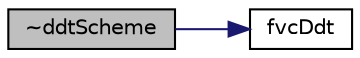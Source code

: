 digraph "~ddtScheme"
{
  bgcolor="transparent";
  edge [fontname="Helvetica",fontsize="10",labelfontname="Helvetica",labelfontsize="10"];
  node [fontname="Helvetica",fontsize="10",shape=record];
  rankdir="LR";
  Node58 [label="~ddtScheme",height=0.2,width=0.4,color="black", fillcolor="grey75", style="filled", fontcolor="black"];
  Node58 -> Node59 [color="midnightblue",fontsize="10",style="solid",fontname="Helvetica"];
  Node59 [label="fvcDdt",height=0.2,width=0.4,color="black",URL="$a23301.html#a247173bd52b0aa68efcdad8f4d20a64c"];
}
